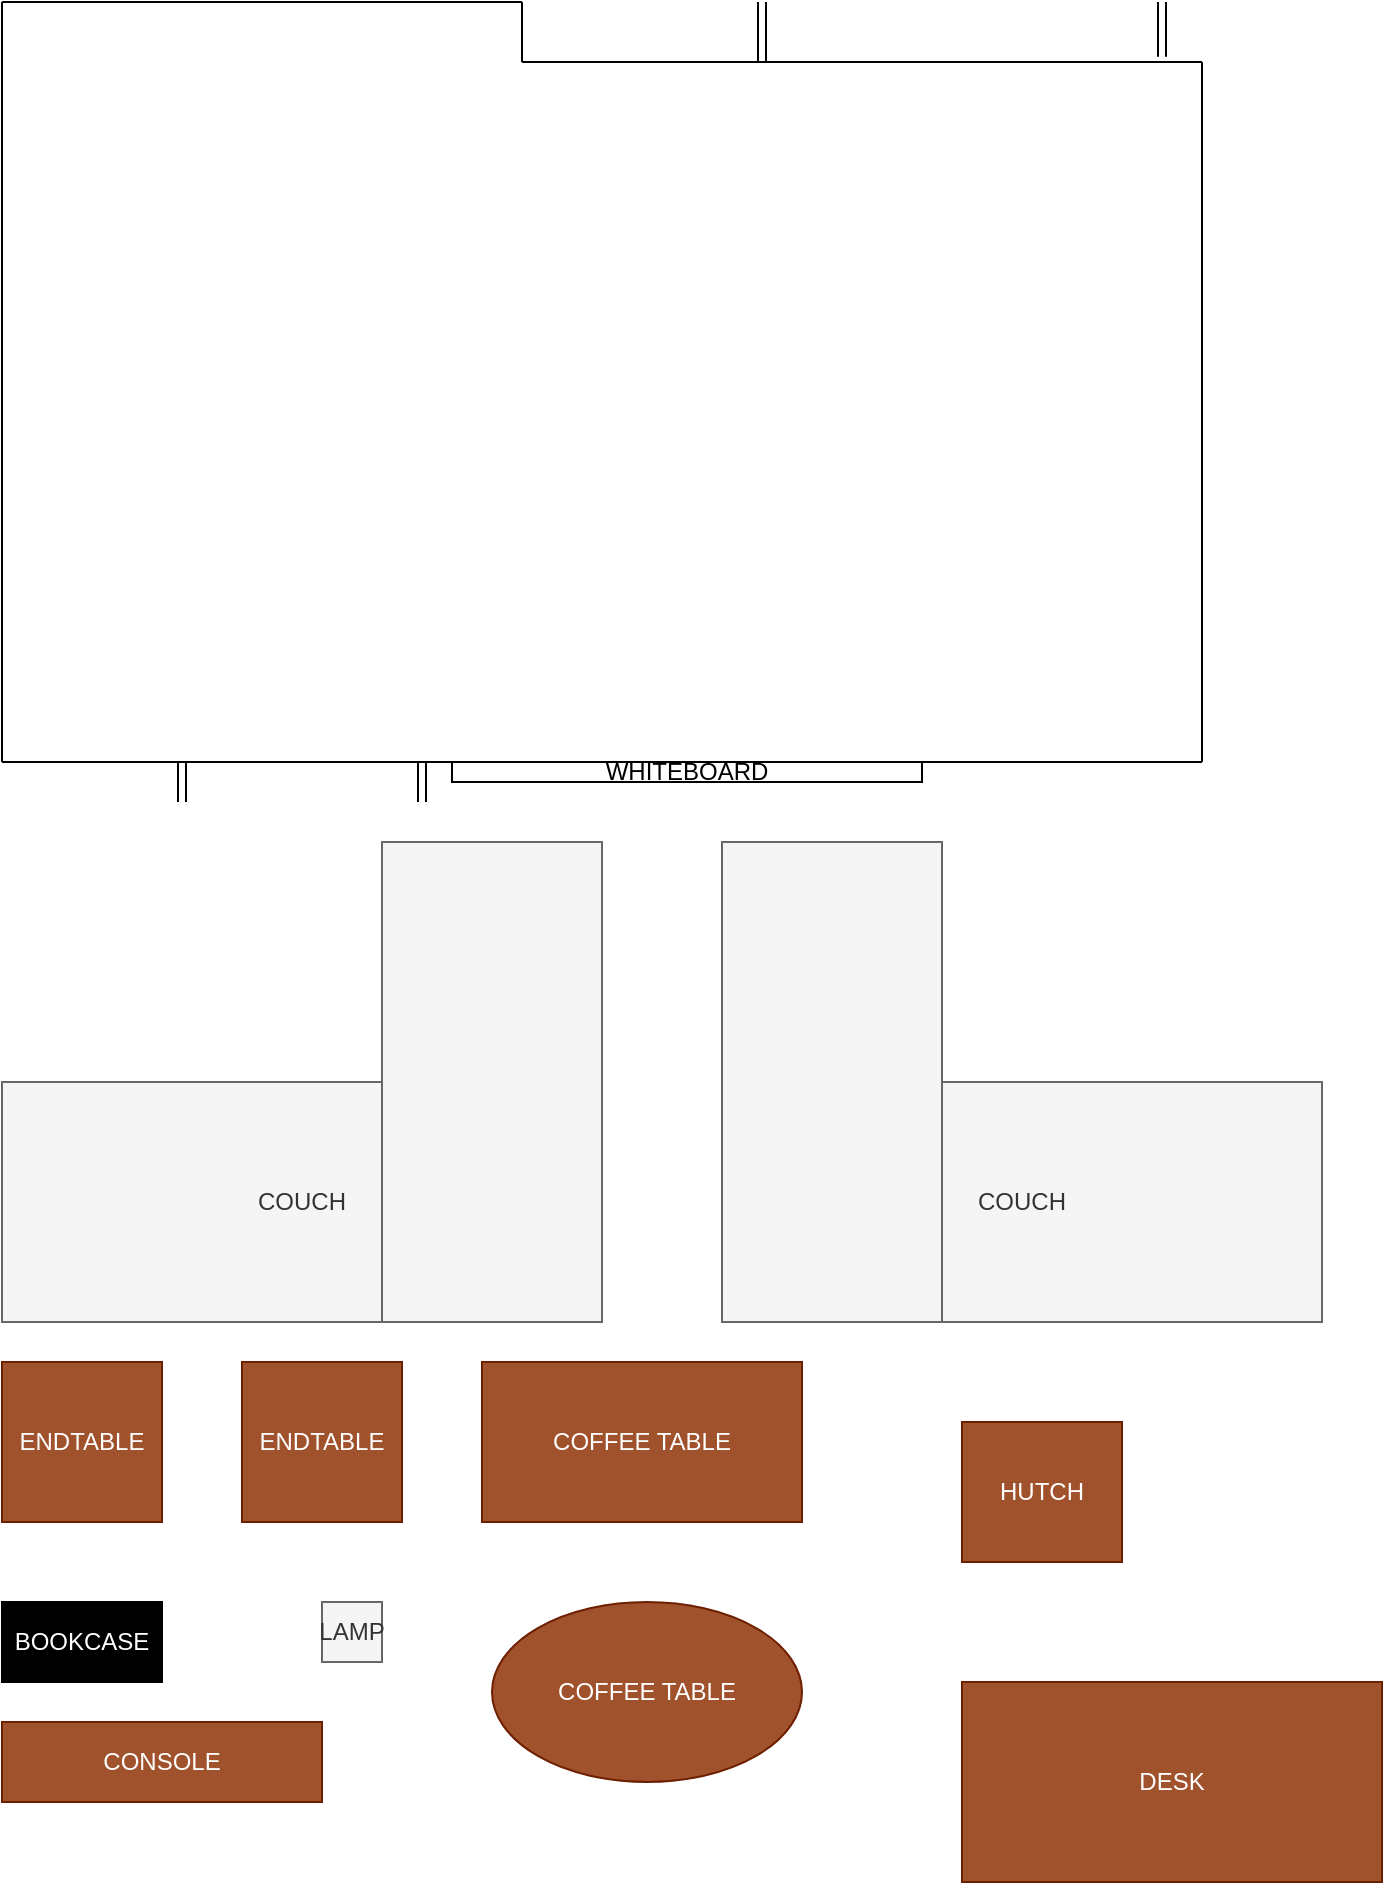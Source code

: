 <mxfile version="12.1.0" type="github" pages="1"><diagram id="qQnDsApoSpHMc4THVfdE" name="Page-1"><mxGraphModel dx="2062" dy="1123" grid="1" gridSize="10" guides="1" tooltips="1" connect="1" arrows="1" fold="1" page="1" pageScale="1" pageWidth="850" pageHeight="1100" math="0" shadow="0"><root><mxCell id="0"/><mxCell id="1" parent="0"/><mxCell id="y13b2MK2XemFfw-FXZ8G-1" value="" style="group" vertex="1" connectable="0" parent="1"><mxGeometry x="80" y="80" width="600" height="400" as="geometry"/></mxCell><mxCell id="y13b2MK2XemFfw-FXZ8G-2" value="" style="endArrow=none;html=1;" edge="1" parent="y13b2MK2XemFfw-FXZ8G-1"><mxGeometry width="50" height="50" relative="1" as="geometry"><mxPoint y="380" as="sourcePoint"/><mxPoint as="targetPoint"/></mxGeometry></mxCell><mxCell id="y13b2MK2XemFfw-FXZ8G-3" value="" style="endArrow=none;html=1;" edge="1" parent="y13b2MK2XemFfw-FXZ8G-1"><mxGeometry width="50" height="50" relative="1" as="geometry"><mxPoint x="600" y="380" as="sourcePoint"/><mxPoint y="380" as="targetPoint"/></mxGeometry></mxCell><mxCell id="y13b2MK2XemFfw-FXZ8G-4" value="" style="endArrow=none;html=1;" edge="1" parent="y13b2MK2XemFfw-FXZ8G-1"><mxGeometry width="50" height="50" relative="1" as="geometry"><mxPoint x="600" y="380" as="sourcePoint"/><mxPoint x="600" y="30" as="targetPoint"/></mxGeometry></mxCell><mxCell id="y13b2MK2XemFfw-FXZ8G-5" value="" style="endArrow=none;html=1;" edge="1" parent="y13b2MK2XemFfw-FXZ8G-1"><mxGeometry width="50" height="50" relative="1" as="geometry"><mxPoint x="260" as="sourcePoint"/><mxPoint as="targetPoint"/></mxGeometry></mxCell><mxCell id="y13b2MK2XemFfw-FXZ8G-6" value="" style="endArrow=none;html=1;" edge="1" parent="y13b2MK2XemFfw-FXZ8G-1"><mxGeometry width="50" height="50" relative="1" as="geometry"><mxPoint x="600" y="30" as="sourcePoint"/><mxPoint x="260" y="30" as="targetPoint"/></mxGeometry></mxCell><mxCell id="y13b2MK2XemFfw-FXZ8G-7" value="" style="endArrow=none;html=1;" edge="1" parent="y13b2MK2XemFfw-FXZ8G-1"><mxGeometry width="50" height="50" relative="1" as="geometry"><mxPoint x="260" y="30" as="sourcePoint"/><mxPoint x="260" as="targetPoint"/></mxGeometry></mxCell><mxCell id="y13b2MK2XemFfw-FXZ8G-8" value="" style="shape=link;html=1;" edge="1" parent="y13b2MK2XemFfw-FXZ8G-1"><mxGeometry width="50" height="50" relative="1" as="geometry"><mxPoint x="90" y="400" as="sourcePoint"/><mxPoint x="90" y="380" as="targetPoint"/></mxGeometry></mxCell><mxCell id="y13b2MK2XemFfw-FXZ8G-9" value="" style="shape=link;html=1;" edge="1" parent="y13b2MK2XemFfw-FXZ8G-1"><mxGeometry width="50" height="50" relative="1" as="geometry"><mxPoint x="210" y="400" as="sourcePoint"/><mxPoint x="210" y="380" as="targetPoint"/></mxGeometry></mxCell><mxCell id="y13b2MK2XemFfw-FXZ8G-10" value="" style="shape=link;html=1;" edge="1" parent="y13b2MK2XemFfw-FXZ8G-1"><mxGeometry width="50" height="50" relative="1" as="geometry"><mxPoint x="580" y="27.333" as="sourcePoint"/><mxPoint x="580" as="targetPoint"/></mxGeometry></mxCell><mxCell id="y13b2MK2XemFfw-FXZ8G-11" value="" style="shape=link;html=1;" edge="1" parent="y13b2MK2XemFfw-FXZ8G-1"><mxGeometry width="50" height="50" relative="1" as="geometry"><mxPoint x="380" y="30" as="sourcePoint"/><mxPoint x="380" as="targetPoint"/></mxGeometry></mxCell><mxCell id="y13b2MK2XemFfw-FXZ8G-12" value="" style="group" vertex="1" connectable="0" parent="1"><mxGeometry x="80" y="500" width="300" height="240" as="geometry"/></mxCell><mxCell id="y13b2MK2XemFfw-FXZ8G-13" value="COUCH" style="rounded=0;whiteSpace=wrap;html=1;fillColor=#f5f5f5;strokeColor=#666666;fontColor=#333333;" vertex="1" parent="y13b2MK2XemFfw-FXZ8G-12"><mxGeometry y="120" width="300" height="120" as="geometry"/></mxCell><mxCell id="y13b2MK2XemFfw-FXZ8G-14" value="" style="rounded=0;whiteSpace=wrap;html=1;fillColor=#f5f5f5;strokeColor=#666666;fontColor=#333333;" vertex="1" parent="y13b2MK2XemFfw-FXZ8G-12"><mxGeometry x="190" width="110" height="240" as="geometry"/></mxCell><mxCell id="y13b2MK2XemFfw-FXZ8G-15" value="ENDTABLE" style="rounded=0;whiteSpace=wrap;html=1;fillColor=#a0522d;strokeColor=#6D1F00;fontColor=#ffffff;" vertex="1" parent="1"><mxGeometry x="80" y="760" width="80" height="80" as="geometry"/></mxCell><mxCell id="y13b2MK2XemFfw-FXZ8G-16" value="ENDTABLE" style="rounded=0;whiteSpace=wrap;html=1;fillColor=#a0522d;strokeColor=#6D1F00;fontColor=#ffffff;" vertex="1" parent="1"><mxGeometry x="200" y="760" width="80" height="80" as="geometry"/></mxCell><mxCell id="y13b2MK2XemFfw-FXZ8G-17" value="COFFEE TABLE" style="rounded=0;whiteSpace=wrap;html=1;fillColor=#a0522d;strokeColor=#6D1F00;fontColor=#ffffff;" vertex="1" parent="1"><mxGeometry x="320" y="760" width="160" height="80" as="geometry"/></mxCell><mxCell id="y13b2MK2XemFfw-FXZ8G-18" value="&lt;font color=&quot;#ffffff&quot;&gt;BOOKCASE&lt;/font&gt;" style="rounded=0;whiteSpace=wrap;html=1;fillColor=#000000;" vertex="1" parent="1"><mxGeometry x="80" y="880" width="80" height="40" as="geometry"/></mxCell><mxCell id="y13b2MK2XemFfw-FXZ8G-19" value="LAMP" style="rounded=0;whiteSpace=wrap;html=1;fillColor=#f5f5f5;strokeColor=#666666;fontColor=#333333;" vertex="1" parent="1"><mxGeometry x="240" y="880" width="30" height="30" as="geometry"/></mxCell><mxCell id="y13b2MK2XemFfw-FXZ8G-20" value="COFFEE TABLE" style="ellipse;whiteSpace=wrap;html=1;fillColor=#a0522d;strokeColor=#6D1F00;fontColor=#ffffff;" vertex="1" parent="1"><mxGeometry x="325" y="880" width="155" height="90" as="geometry"/></mxCell><mxCell id="y13b2MK2XemFfw-FXZ8G-21" value="CONSOLE" style="rounded=0;whiteSpace=wrap;html=1;fillColor=#a0522d;strokeColor=#6D1F00;fontColor=#ffffff;" vertex="1" parent="1"><mxGeometry x="80" y="940" width="160" height="40" as="geometry"/></mxCell><mxCell id="y13b2MK2XemFfw-FXZ8G-22" value="" style="group;container=1;" vertex="1" connectable="0" parent="1"><mxGeometry x="440" y="500" width="300" height="240" as="geometry"/></mxCell><mxCell id="y13b2MK2XemFfw-FXZ8G-25" value="" style="group" vertex="1" connectable="0" parent="y13b2MK2XemFfw-FXZ8G-22"><mxGeometry width="300" height="240" as="geometry"/></mxCell><mxCell id="y13b2MK2XemFfw-FXZ8G-23" value="COUCH" style="rounded=0;whiteSpace=wrap;html=1;fillColor=#f5f5f5;strokeColor=#666666;fontColor=#333333;" vertex="1" parent="y13b2MK2XemFfw-FXZ8G-25"><mxGeometry y="120" width="300" height="120" as="geometry"/></mxCell><mxCell id="y13b2MK2XemFfw-FXZ8G-24" value="" style="rounded=0;whiteSpace=wrap;html=1;fillColor=#f5f5f5;strokeColor=#666666;fontColor=#333333;" vertex="1" parent="y13b2MK2XemFfw-FXZ8G-25"><mxGeometry width="110" height="240" as="geometry"/></mxCell><mxCell id="y13b2MK2XemFfw-FXZ8G-26" value="WHITEBOARD" style="rounded=0;whiteSpace=wrap;html=1;" vertex="1" parent="1"><mxGeometry x="305" y="460" width="235" height="10" as="geometry"/></mxCell><mxCell id="y13b2MK2XemFfw-FXZ8G-28" value="HUTCH" style="rounded=0;whiteSpace=wrap;html=1;fillColor=#a0522d;strokeColor=#6D1F00;fontColor=#ffffff;" vertex="1" parent="1"><mxGeometry x="560" y="790" width="80" height="70" as="geometry"/></mxCell><mxCell id="y13b2MK2XemFfw-FXZ8G-29" value="DESK" style="rounded=0;whiteSpace=wrap;html=1;fillColor=#a0522d;strokeColor=#6D1F00;fontColor=#ffffff;" vertex="1" parent="1"><mxGeometry x="560" y="920" width="210" height="100" as="geometry"/></mxCell></root></mxGraphModel></diagram></mxfile>